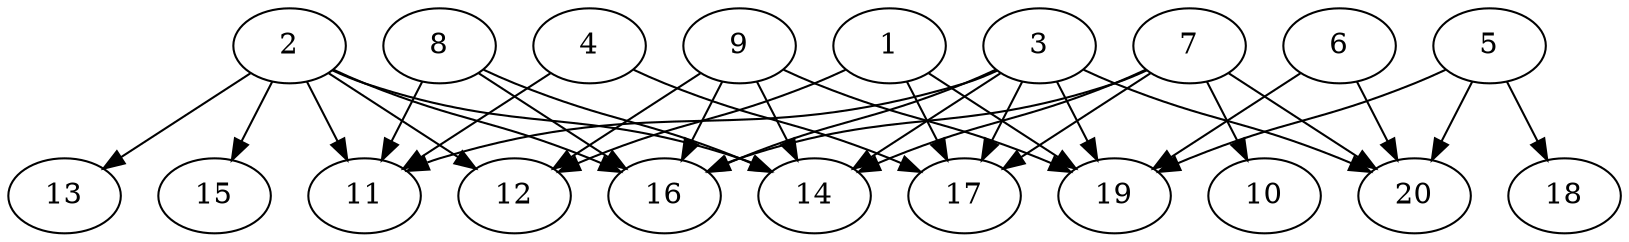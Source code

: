 // DAG automatically generated by daggen at Wed Jul 24 21:26:16 2019
// ./daggen --dot -n 20 --ccr 0.5 --fat 0.8 --regular 0.5 --density 0.5 --mindata 5242880 --maxdata 52428800 
digraph G {
  1 [size="26079232", alpha="0.04", expect_size="13039616"] 
  1 -> 12 [size ="13039616"]
  1 -> 17 [size ="13039616"]
  1 -> 19 [size ="13039616"]
  2 [size="59891712", alpha="0.10", expect_size="29945856"] 
  2 -> 11 [size ="29945856"]
  2 -> 12 [size ="29945856"]
  2 -> 13 [size ="29945856"]
  2 -> 14 [size ="29945856"]
  2 -> 15 [size ="29945856"]
  2 -> 16 [size ="29945856"]
  3 [size="16801792", alpha="0.20", expect_size="8400896"] 
  3 -> 11 [size ="8400896"]
  3 -> 14 [size ="8400896"]
  3 -> 16 [size ="8400896"]
  3 -> 17 [size ="8400896"]
  3 -> 19 [size ="8400896"]
  3 -> 20 [size ="8400896"]
  4 [size="102170624", alpha="0.10", expect_size="51085312"] 
  4 -> 11 [size ="51085312"]
  4 -> 17 [size ="51085312"]
  5 [size="66189312", alpha="0.10", expect_size="33094656"] 
  5 -> 18 [size ="33094656"]
  5 -> 19 [size ="33094656"]
  5 -> 20 [size ="33094656"]
  6 [size="91312128", alpha="0.06", expect_size="45656064"] 
  6 -> 19 [size ="45656064"]
  6 -> 20 [size ="45656064"]
  7 [size="57913344", alpha="0.04", expect_size="28956672"] 
  7 -> 10 [size ="28956672"]
  7 -> 14 [size ="28956672"]
  7 -> 16 [size ="28956672"]
  7 -> 17 [size ="28956672"]
  7 -> 20 [size ="28956672"]
  8 [size="66117632", alpha="0.16", expect_size="33058816"] 
  8 -> 11 [size ="33058816"]
  8 -> 14 [size ="33058816"]
  8 -> 16 [size ="33058816"]
  9 [size="88698880", alpha="0.07", expect_size="44349440"] 
  9 -> 12 [size ="44349440"]
  9 -> 14 [size ="44349440"]
  9 -> 16 [size ="44349440"]
  9 -> 19 [size ="44349440"]
  10 [size="45963264", alpha="0.15", expect_size="22981632"] 
  11 [size="16386048", alpha="0.11", expect_size="8193024"] 
  12 [size="36153344", alpha="0.17", expect_size="18076672"] 
  13 [size="82077696", alpha="0.07", expect_size="41038848"] 
  14 [size="80254976", alpha="0.05", expect_size="40127488"] 
  15 [size="34353152", alpha="0.08", expect_size="17176576"] 
  16 [size="81879040", alpha="0.19", expect_size="40939520"] 
  17 [size="16297984", alpha="0.16", expect_size="8148992"] 
  18 [size="33560576", alpha="0.09", expect_size="16780288"] 
  19 [size="13357056", alpha="0.05", expect_size="6678528"] 
  20 [size="44244992", alpha="0.16", expect_size="22122496"] 
}
